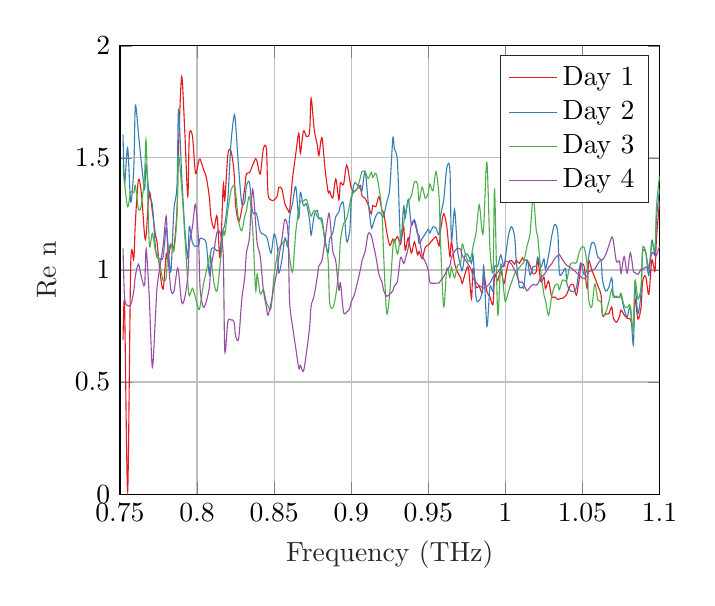 % This file was created by matlab2tikz.
%
%The latest updates can be retrieved from
%  http://www.mathworks.com/matlabcentral/fileexchange/22022-matlab2tikz-matlab2tikz
%where you can also make suggestions and rate matlab2tikz.
%
\definecolor{mycolor1}{rgb}{0.894,0.102,0.11}%
\definecolor{mycolor2}{rgb}{0.216,0.494,0.722}%
\definecolor{mycolor3}{rgb}{0.302,0.686,0.29}%
\definecolor{mycolor4}{rgb}{0.596,0.306,0.639}%
\definecolor{mycolor5}{rgb}{1.0,0.498,0.0}%
\definecolor{mycolor6}{rgb}{1.0,1.0,0.2}%
\definecolor{mycolor7}{rgb}{0.651,0.337,0.157}%
\definecolor{mycolor8}{rgb}{0.969,0.506,0.749}%
%
\begin{tikzpicture}

\begin{axis}[%
xmin=0.75,
xmax=1.1,
xlabel style={font=\color{white!15!black}},
xlabel={Frequency (THz)},
ymin=0,
ymax=2,
ylabel style={font=\color{white!15!black}},
ylabel={Re n},
axis background/.style={fill=white},
xmajorgrids,
ymajorgrids,
legend style={legend cell align=left, align=left, draw=white!15!black}
]
\addplot [smooth, color=mycolor1]
  table[row sep=crcr]{%
0.752	0.689\\
0.753	0.843\\
0.755	0.012\\
0.757	1.027\\
0.759	1.049\\
0.76	1.213\\
0.762	1.403\\
0.764	1.335\\
0.766	1.153\\
0.767	1.156\\
0.769	1.347\\
0.771	1.263\\
0.773	1.157\\
0.774	1.127\\
0.776	0.99\\
0.778	0.915\\
0.78	1.071\\
0.781	1.046\\
0.783	1.112\\
0.785	1.104\\
0.787	1.266\\
0.788	1.542\\
0.79	1.862\\
0.792	1.625\\
0.794	1.328\\
0.795	1.6\\
0.797	1.598\\
0.799	1.431\\
0.801	1.483\\
0.802	1.495\\
0.804	1.453\\
0.806	1.413\\
0.808	1.324\\
0.809	1.237\\
0.811	1.185\\
0.813	1.239\\
0.815	1.054\\
0.817	1.379\\
0.818	1.31\\
0.82	1.515\\
0.822	1.531\\
0.824	1.438\\
0.825	1.289\\
0.827	1.215\\
0.829	1.271\\
0.831	1.371\\
0.832	1.429\\
0.834	1.434\\
0.836	1.466\\
0.838	1.496\\
0.839	1.482\\
0.841	1.428\\
0.843	1.54\\
0.845	1.541\\
0.846	1.342\\
0.848	1.312\\
0.85	1.312\\
0.852	1.33\\
0.853	1.367\\
0.855	1.362\\
0.857	1.295\\
0.859	1.268\\
0.86	1.265\\
0.862	1.412\\
0.864	1.516\\
0.866	1.611\\
0.867	1.52\\
0.869	1.62\\
0.871	1.595\\
0.873	1.615\\
0.874	1.766\\
0.876	1.627\\
0.878	1.557\\
0.879	1.51\\
0.881	1.591\\
0.883	1.453\\
0.885	1.349\\
0.886	1.352\\
0.888	1.321\\
0.89	1.406\\
0.892	1.313\\
0.893	1.388\\
0.895	1.381\\
0.897	1.468\\
0.899	1.405\\
0.9	1.366\\
0.902	1.349\\
0.904	1.364\\
0.906	1.377\\
0.907	1.331\\
0.909	1.319\\
0.911	1.291\\
0.913	1.25\\
0.914	1.288\\
0.916	1.282\\
0.918	1.327\\
0.92	1.264\\
0.921	1.257\\
0.923	1.171\\
0.925	1.11\\
0.927	1.138\\
0.928	1.125\\
0.93	1.149\\
0.932	1.115\\
0.934	1.196\\
0.935	1.088\\
0.937	1.143\\
0.939	1.075\\
0.941	1.125\\
0.943	1.067\\
0.944	1.083\\
0.946	1.051\\
0.948	1.101\\
0.95	1.111\\
0.951	1.12\\
0.953	1.136\\
0.955	1.148\\
0.957	1.108\\
0.958	1.179\\
0.96	1.251\\
0.962	1.193\\
0.964	1.059\\
0.965	1.126\\
0.967	1.032\\
0.969	0.99\\
0.971	0.965\\
0.972	0.94\\
0.974	0.986\\
0.976	1.011\\
0.978	0.872\\
0.979	1.006\\
0.981	0.925\\
0.983	0.927\\
0.985	0.898\\
0.986	0.98\\
0.988	0.904\\
0.99	0.879\\
0.992	0.846\\
0.993	0.974\\
0.995	0.953\\
0.997	0.997\\
0.999	0.94\\
1.0	0.968\\
1.002	1.033\\
1.004	1.042\\
1.006	1.026\\
1.007	1.044\\
1.009	1.03\\
1.011	1.054\\
1.012	1.042\\
1.014	1.044\\
1.016	1.019\\
1.018	0.983\\
1.02	0.992\\
1.021	1.05\\
1.023	0.947\\
1.025	0.969\\
1.026	0.917\\
1.028	0.95\\
1.03	0.88\\
1.032	0.88\\
1.034	0.868\\
1.035	0.871\\
1.037	0.874\\
1.039	0.884\\
1.04	0.895\\
1.042	0.93\\
1.044	0.935\\
1.046	0.888\\
1.048	0.966\\
1.049	1.019\\
1.051	1.018\\
1.053	0.918\\
1.054	1.04\\
1.056	1.0\\
1.058	0.966\\
1.06	0.929\\
1.062	0.889\\
1.063	0.796\\
1.065	0.804\\
1.067	0.805\\
1.069	0.835\\
1.07	0.786\\
1.072	0.767\\
1.074	0.793\\
1.075	0.821\\
1.077	0.8\\
1.079	0.784\\
1.081	0.781\\
1.083	0.748\\
1.084	0.871\\
1.086	0.781\\
1.088	0.834\\
1.089	0.948\\
1.091	0.972\\
1.093	0.891\\
1.095	1.044\\
1.097	0.995\\
1.098	1.143\\
1.1	1.307\\
};
\addlegendentry{Day 1}

\addplot [smooth, color=mycolor2]
  table[row sep=crcr]{%
0.752	1.604\\
0.753	1.385\\
0.755	1.545\\
0.757	1.303\\
0.759	1.457\\
0.76	1.733\\
0.762	1.608\\
0.764	1.471\\
0.766	1.361\\
0.767	1.47\\
0.769	1.333\\
0.771	1.29\\
0.773	1.104\\
0.774	1.056\\
0.776	1.051\\
0.778	1.056\\
0.78	1.191\\
0.781	1.128\\
0.783	0.991\\
0.785	1.267\\
0.787	1.375\\
0.788	1.714\\
0.79	1.429\\
0.792	1.19\\
0.794	1.054\\
0.795	1.195\\
0.797	1.122\\
0.799	1.105\\
0.801	1.111\\
0.802	1.141\\
0.804	1.138\\
0.806	1.117\\
0.808	0.979\\
0.809	1.085\\
0.811	1.099\\
0.813	1.085\\
0.815	1.099\\
0.817	1.183\\
0.818	1.202\\
0.82	1.32\\
0.822	1.564\\
0.824	1.689\\
0.825	1.653\\
0.827	1.453\\
0.829	1.297\\
0.831	1.306\\
0.832	1.374\\
0.834	1.39\\
0.836	1.26\\
0.838	1.256\\
0.839	1.239\\
0.841	1.171\\
0.843	1.16\\
0.845	1.15\\
0.846	1.127\\
0.848	1.075\\
0.85	1.16\\
0.852	1.107\\
0.853	0.987\\
0.855	1.044\\
0.857	1.143\\
0.859	1.102\\
0.86	1.234\\
0.862	1.299\\
0.864	1.372\\
0.866	1.232\\
0.867	1.347\\
0.869	1.287\\
0.871	1.294\\
0.873	1.222\\
0.874	1.156\\
0.876	1.244\\
0.878	1.266\\
0.879	1.228\\
0.881	1.228\\
0.883	1.136\\
0.885	1.077\\
0.886	1.139\\
0.888	1.163\\
0.89	1.238\\
0.892	1.258\\
0.893	1.288\\
0.895	1.295\\
0.897	1.129\\
0.899	1.174\\
0.9	1.303\\
0.902	1.386\\
0.904	1.379\\
0.906	1.36\\
0.907	1.353\\
0.909	1.44\\
0.911	1.303\\
0.913	1.191\\
0.914	1.2\\
0.916	1.241\\
0.918	1.258\\
0.92	1.243\\
0.921	1.237\\
0.923	1.302\\
0.925	1.364\\
0.927	1.587\\
0.928	1.54\\
0.93	1.481\\
0.932	1.131\\
0.934	1.284\\
0.935	1.232\\
0.937	1.314\\
0.939	1.201\\
0.941	1.224\\
0.943	1.17\\
0.944	1.119\\
0.946	1.14\\
0.948	1.161\\
0.95	1.182\\
0.951	1.165\\
0.953	1.192\\
0.955	1.186\\
0.957	1.157\\
0.958	1.243\\
0.96	1.313\\
0.962	1.456\\
0.964	1.448\\
0.965	1.13\\
0.967	1.27\\
0.969	1.086\\
0.971	1.018\\
0.972	0.998\\
0.974	1.07\\
0.976	1.064\\
0.978	1.03\\
0.979	1.068\\
0.981	0.876\\
0.983	0.864\\
0.985	0.905\\
0.986	1.017\\
0.988	0.749\\
0.99	0.925\\
0.992	0.904\\
0.993	1.013\\
0.995	1.016\\
0.997	1.067\\
0.999	1.015\\
1.0	1.056\\
1.002	1.155\\
1.004	1.193\\
1.006	1.149\\
1.007	1.043\\
1.009	0.927\\
1.011	0.925\\
1.012	0.926\\
1.014	1.045\\
1.016	0.977\\
1.018	1.015\\
1.02	1.018\\
1.021	1.057\\
1.023	1.013\\
1.025	1.049\\
1.026	1.004\\
1.028	1.064\\
1.03	1.15\\
1.032	1.203\\
1.034	1.165\\
1.035	0.987\\
1.037	0.987\\
1.039	1.007\\
1.04	0.936\\
1.042	0.909\\
1.044	0.903\\
1.046	0.92\\
1.048	1.007\\
1.049	1.032\\
1.051	0.98\\
1.053	1.002\\
1.054	1.058\\
1.056	1.121\\
1.058	1.113\\
1.06	1.056\\
1.062	1.043\\
1.063	0.955\\
1.065	0.906\\
1.067	0.921\\
1.069	0.965\\
1.07	0.891\\
1.072	0.877\\
1.074	0.881\\
1.075	0.887\\
1.077	0.825\\
1.079	0.79\\
1.081	0.834\\
1.083	0.665\\
1.084	0.928\\
1.086	0.805\\
1.088	0.903\\
1.089	1.077\\
1.091	1.077\\
1.093	0.975\\
1.095	1.133\\
1.097	1.067\\
1.098	1.23\\
1.1	1.363\\
};
\addlegendentry{Day 2}

\addplot [smooth, color=mycolor3]
  table[row sep=crcr]{%
0.752	1.47\\
0.753	1.388\\
0.755	1.282\\
0.757	1.348\\
0.759	1.345\\
0.76	1.378\\
0.762	1.272\\
0.764	1.291\\
0.766	1.428\\
0.767	1.574\\
0.769	1.12\\
0.771	1.163\\
0.773	1.085\\
0.774	1.076\\
0.776	1.023\\
0.778	0.951\\
0.78	0.967\\
0.781	1.067\\
0.783	1.117\\
0.785	1.084\\
0.787	1.244\\
0.788	1.506\\
0.79	1.37\\
0.792	1.161\\
0.794	0.945\\
0.795	0.885\\
0.797	0.918\\
0.799	0.875\\
0.801	0.825\\
0.802	0.838\\
0.804	0.93\\
0.806	0.994\\
0.808	1.058\\
0.809	1.056\\
0.811	0.941\\
0.813	0.908\\
0.815	1.028\\
0.817	1.17\\
0.818	1.157\\
0.82	1.266\\
0.822	1.353\\
0.824	1.379\\
0.825	1.346\\
0.827	1.218\\
0.829	1.175\\
0.831	1.241\\
0.832	1.263\\
0.834	1.327\\
0.836	1.195\\
0.838	0.91\\
0.839	0.982\\
0.841	0.893\\
0.843	0.912\\
0.845	0.855\\
0.846	0.84\\
0.848	0.829\\
0.85	0.977\\
0.852	1.066\\
0.853	1.095\\
0.855	1.116\\
0.857	1.133\\
0.859	1.121\\
0.86	1.06\\
0.862	0.992\\
0.864	1.167\\
0.866	1.271\\
0.867	1.307\\
0.869	1.307\\
0.871	1.314\\
0.873	1.262\\
0.874	1.24\\
0.876	1.266\\
0.878	1.237\\
0.879	1.234\\
0.881	1.21\\
0.883	1.126\\
0.885	1.048\\
0.886	0.855\\
0.888	0.83\\
0.89	0.887\\
0.892	1.01\\
0.893	1.129\\
0.895	1.206\\
0.897	1.227\\
0.899	1.291\\
0.9	1.327\\
0.902	1.35\\
0.904	1.363\\
0.906	1.415\\
0.907	1.44\\
0.909	1.438\\
0.911	1.408\\
0.913	1.436\\
0.914	1.413\\
0.916	1.431\\
0.918	1.369\\
0.92	1.254\\
0.921	1.072\\
0.923	0.808\\
0.925	0.9\\
0.927	1.097\\
0.928	1.136\\
0.93	1.071\\
0.932	1.152\\
0.934	1.206\\
0.935	1.251\\
0.937	1.303\\
0.939	1.33\\
0.941	1.392\\
0.943	1.384\\
0.944	1.308\\
0.946	1.37\\
0.948	1.32\\
0.95	1.343\\
0.951	1.383\\
0.953	1.353\\
0.955	1.439\\
0.957	1.324\\
0.958	1.111\\
0.96	0.836\\
0.962	1.007\\
0.964	0.967\\
0.965	1.012\\
0.967	0.965\\
0.969	1.022\\
0.971	1.029\\
0.972	1.115\\
0.974	1.071\\
0.976	1.037\\
0.978	1.065\\
0.979	1.105\\
0.981	1.168\\
0.983	1.291\\
0.985	1.165\\
0.986	1.201\\
0.988	1.48\\
0.99	1.094\\
0.992	0.995\\
0.993	1.36\\
0.995	0.805\\
0.997	1.027\\
0.999	0.904\\
1.0	0.859\\
1.002	0.904\\
1.004	0.945\\
1.006	0.984\\
1.007	0.996\\
1.009	1.01\\
1.011	1.028\\
1.012	1.038\\
1.014	1.106\\
1.016	1.164\\
1.018	1.326\\
1.02	1.177\\
1.021	1.146\\
1.023	0.991\\
1.025	0.89\\
1.026	0.866\\
1.028	0.798\\
1.03	0.882\\
1.032	0.929\\
1.034	0.937\\
1.035	0.912\\
1.037	0.955\\
1.039	0.95\\
1.04	0.959\\
1.042	1.024\\
1.044	1.032\\
1.046	1.032\\
1.048	1.083\\
1.049	1.097\\
1.051	1.102\\
1.053	1.023\\
1.054	0.87\\
1.056	0.835\\
1.058	0.937\\
1.06	0.865\\
1.062	0.858\\
1.063	0.798\\
1.065	0.809\\
1.067	0.856\\
1.069	0.914\\
1.07	0.878\\
1.072	0.883\\
1.074	0.876\\
1.075	0.896\\
1.077	0.841\\
1.079	0.833\\
1.081	0.84\\
1.083	0.722\\
1.084	0.952\\
1.086	0.87\\
1.088	0.928\\
1.089	1.097\\
1.091	1.083\\
1.093	1.008\\
1.095	1.117\\
1.097	1.095\\
1.098	1.285\\
1.1	1.42\\
};
\addlegendentry{Day 3}

\addplot [smooth, color=mycolor4]
  table[row sep=crcr]{%
0.752	1.096\\
0.753	0.876\\
0.755	0.841\\
0.757	0.845\\
0.759	0.907\\
0.76	0.973\\
0.762	1.026\\
0.764	0.965\\
0.766	0.934\\
0.767	1.093\\
0.769	0.881\\
0.771	0.566\\
0.773	0.787\\
0.774	0.917\\
0.776	1.019\\
0.778	1.108\\
0.78	1.24\\
0.781	1.084\\
0.783	0.914\\
0.785	0.904\\
0.787	0.999\\
0.788	0.994\\
0.79	0.856\\
0.792	0.875\\
0.794	0.972\\
0.795	1.113\\
0.797	1.19\\
0.799	1.293\\
0.801	1.128\\
0.802	0.917\\
0.804	0.835\\
0.806	0.859\\
0.808	0.923\\
0.809	1.01\\
0.811	1.085\\
0.813	1.169\\
0.815	1.164\\
0.817	1.063\\
0.818	0.639\\
0.82	0.77\\
0.822	0.777\\
0.824	0.769\\
0.825	0.705\\
0.827	0.694\\
0.829	0.866\\
0.831	0.971\\
0.832	1.075\\
0.834	1.147\\
0.836	1.36\\
0.838	1.21\\
0.839	1.118\\
0.841	1.06\\
0.843	0.912\\
0.845	0.834\\
0.846	0.798\\
0.848	0.853\\
0.85	0.928\\
0.852	1.001\\
0.853	1.054\\
0.855	1.136\\
0.857	1.226\\
0.859	1.166\\
0.86	0.863\\
0.862	0.746\\
0.864	0.653\\
0.866	0.561\\
0.867	0.575\\
0.869	0.548\\
0.871	0.634\\
0.873	0.743\\
0.874	0.839\\
0.876	0.887\\
0.878	0.971\\
0.879	1.018\\
0.881	1.042\\
0.883	1.133\\
0.885	1.237\\
0.886	1.242\\
0.888	1.088\\
0.89	1.039\\
0.892	0.91\\
0.893	0.943\\
0.895	0.812\\
0.897	0.812\\
0.899	0.827\\
0.9	0.858\\
0.902	0.889\\
0.904	0.944\\
0.906	1.003\\
0.907	1.042\\
0.909	1.082\\
0.911	1.162\\
0.913	1.154\\
0.914	1.124\\
0.916	1.06\\
0.918	0.98\\
0.92	0.945\\
0.921	0.909\\
0.923	0.883\\
0.925	0.892\\
0.927	0.907\\
0.928	0.929\\
0.93	0.951\\
0.932	1.056\\
0.934	1.029\\
0.935	1.048\\
0.937	1.1\\
0.939	1.203\\
0.941	1.214\\
0.943	1.159\\
0.944	1.154\\
0.946	1.066\\
0.948	1.038\\
0.95	0.997\\
0.951	0.945\\
0.953	0.941\\
0.955	0.941\\
0.957	0.942\\
0.958	0.953\\
0.96	0.97\\
0.962	0.997\\
0.964	1.019\\
0.965	1.054\\
0.967	1.083\\
0.969	1.097\\
0.971	1.091\\
0.972	1.065\\
0.974	1.045\\
0.976	1.024\\
0.978	0.999\\
0.979	0.964\\
0.981	0.945\\
0.983	0.931\\
0.985	0.922\\
0.986	0.919\\
0.988	0.926\\
0.99	0.942\\
0.992	0.968\\
0.993	0.979\\
0.995	0.989\\
0.997	1.01\\
0.999	1.023\\
1.0	1.039\\
1.002	1.037\\
1.004	1.026\\
1.006	0.998\\
1.007	0.987\\
1.009	0.947\\
1.011	0.946\\
1.012	0.934\\
1.014	0.907\\
1.016	0.924\\
1.018	0.935\\
1.02	0.932\\
1.021	0.938\\
1.023	0.967\\
1.025	0.979\\
1.026	0.988\\
1.028	1.011\\
1.03	1.027\\
1.032	1.052\\
1.034	1.064\\
1.035	1.069\\
1.037	1.047\\
1.039	1.027\\
1.04	1.019\\
1.042	1.013\\
1.044	1.001\\
1.046	0.989\\
1.048	0.976\\
1.049	0.969\\
1.051	0.961\\
1.053	0.974\\
1.054	0.992\\
1.056	0.997\\
1.058	1.005\\
1.06	1.028\\
1.062	1.047\\
1.063	1.045\\
1.065	1.068\\
1.067	1.107\\
1.069	1.147\\
1.07	1.13\\
1.072	1.038\\
1.074	1.04\\
1.075	0.985\\
1.077	1.06\\
1.079	0.986\\
1.081	1.077\\
1.083	0.995\\
1.084	0.989\\
1.086	0.98\\
1.088	1.003\\
1.089	1.003\\
1.091	1.013\\
1.093	1.009\\
1.095	1.076\\
1.097	1.064\\
1.098	1.065\\
1.1	1.107\\
};
\addlegendentry{Day 4}

\end{axis}
\end{tikzpicture}%
